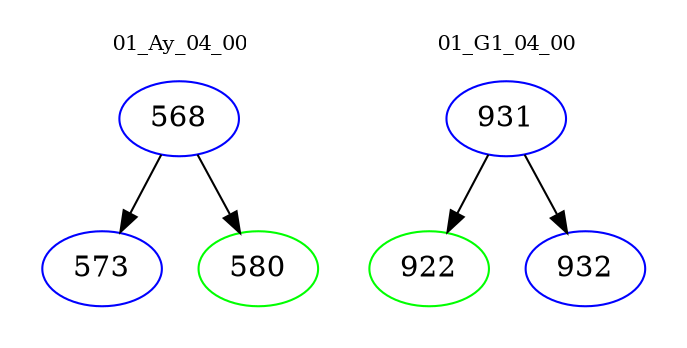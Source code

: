 digraph{
subgraph cluster_0 {
color = white
label = "01_Ay_04_00";
fontsize=10;
T0_568 [label="568", color="blue"]
T0_568 -> T0_573 [color="black"]
T0_573 [label="573", color="blue"]
T0_568 -> T0_580 [color="black"]
T0_580 [label="580", color="green"]
}
subgraph cluster_1 {
color = white
label = "01_G1_04_00";
fontsize=10;
T1_931 [label="931", color="blue"]
T1_931 -> T1_922 [color="black"]
T1_922 [label="922", color="green"]
T1_931 -> T1_932 [color="black"]
T1_932 [label="932", color="blue"]
}
}
